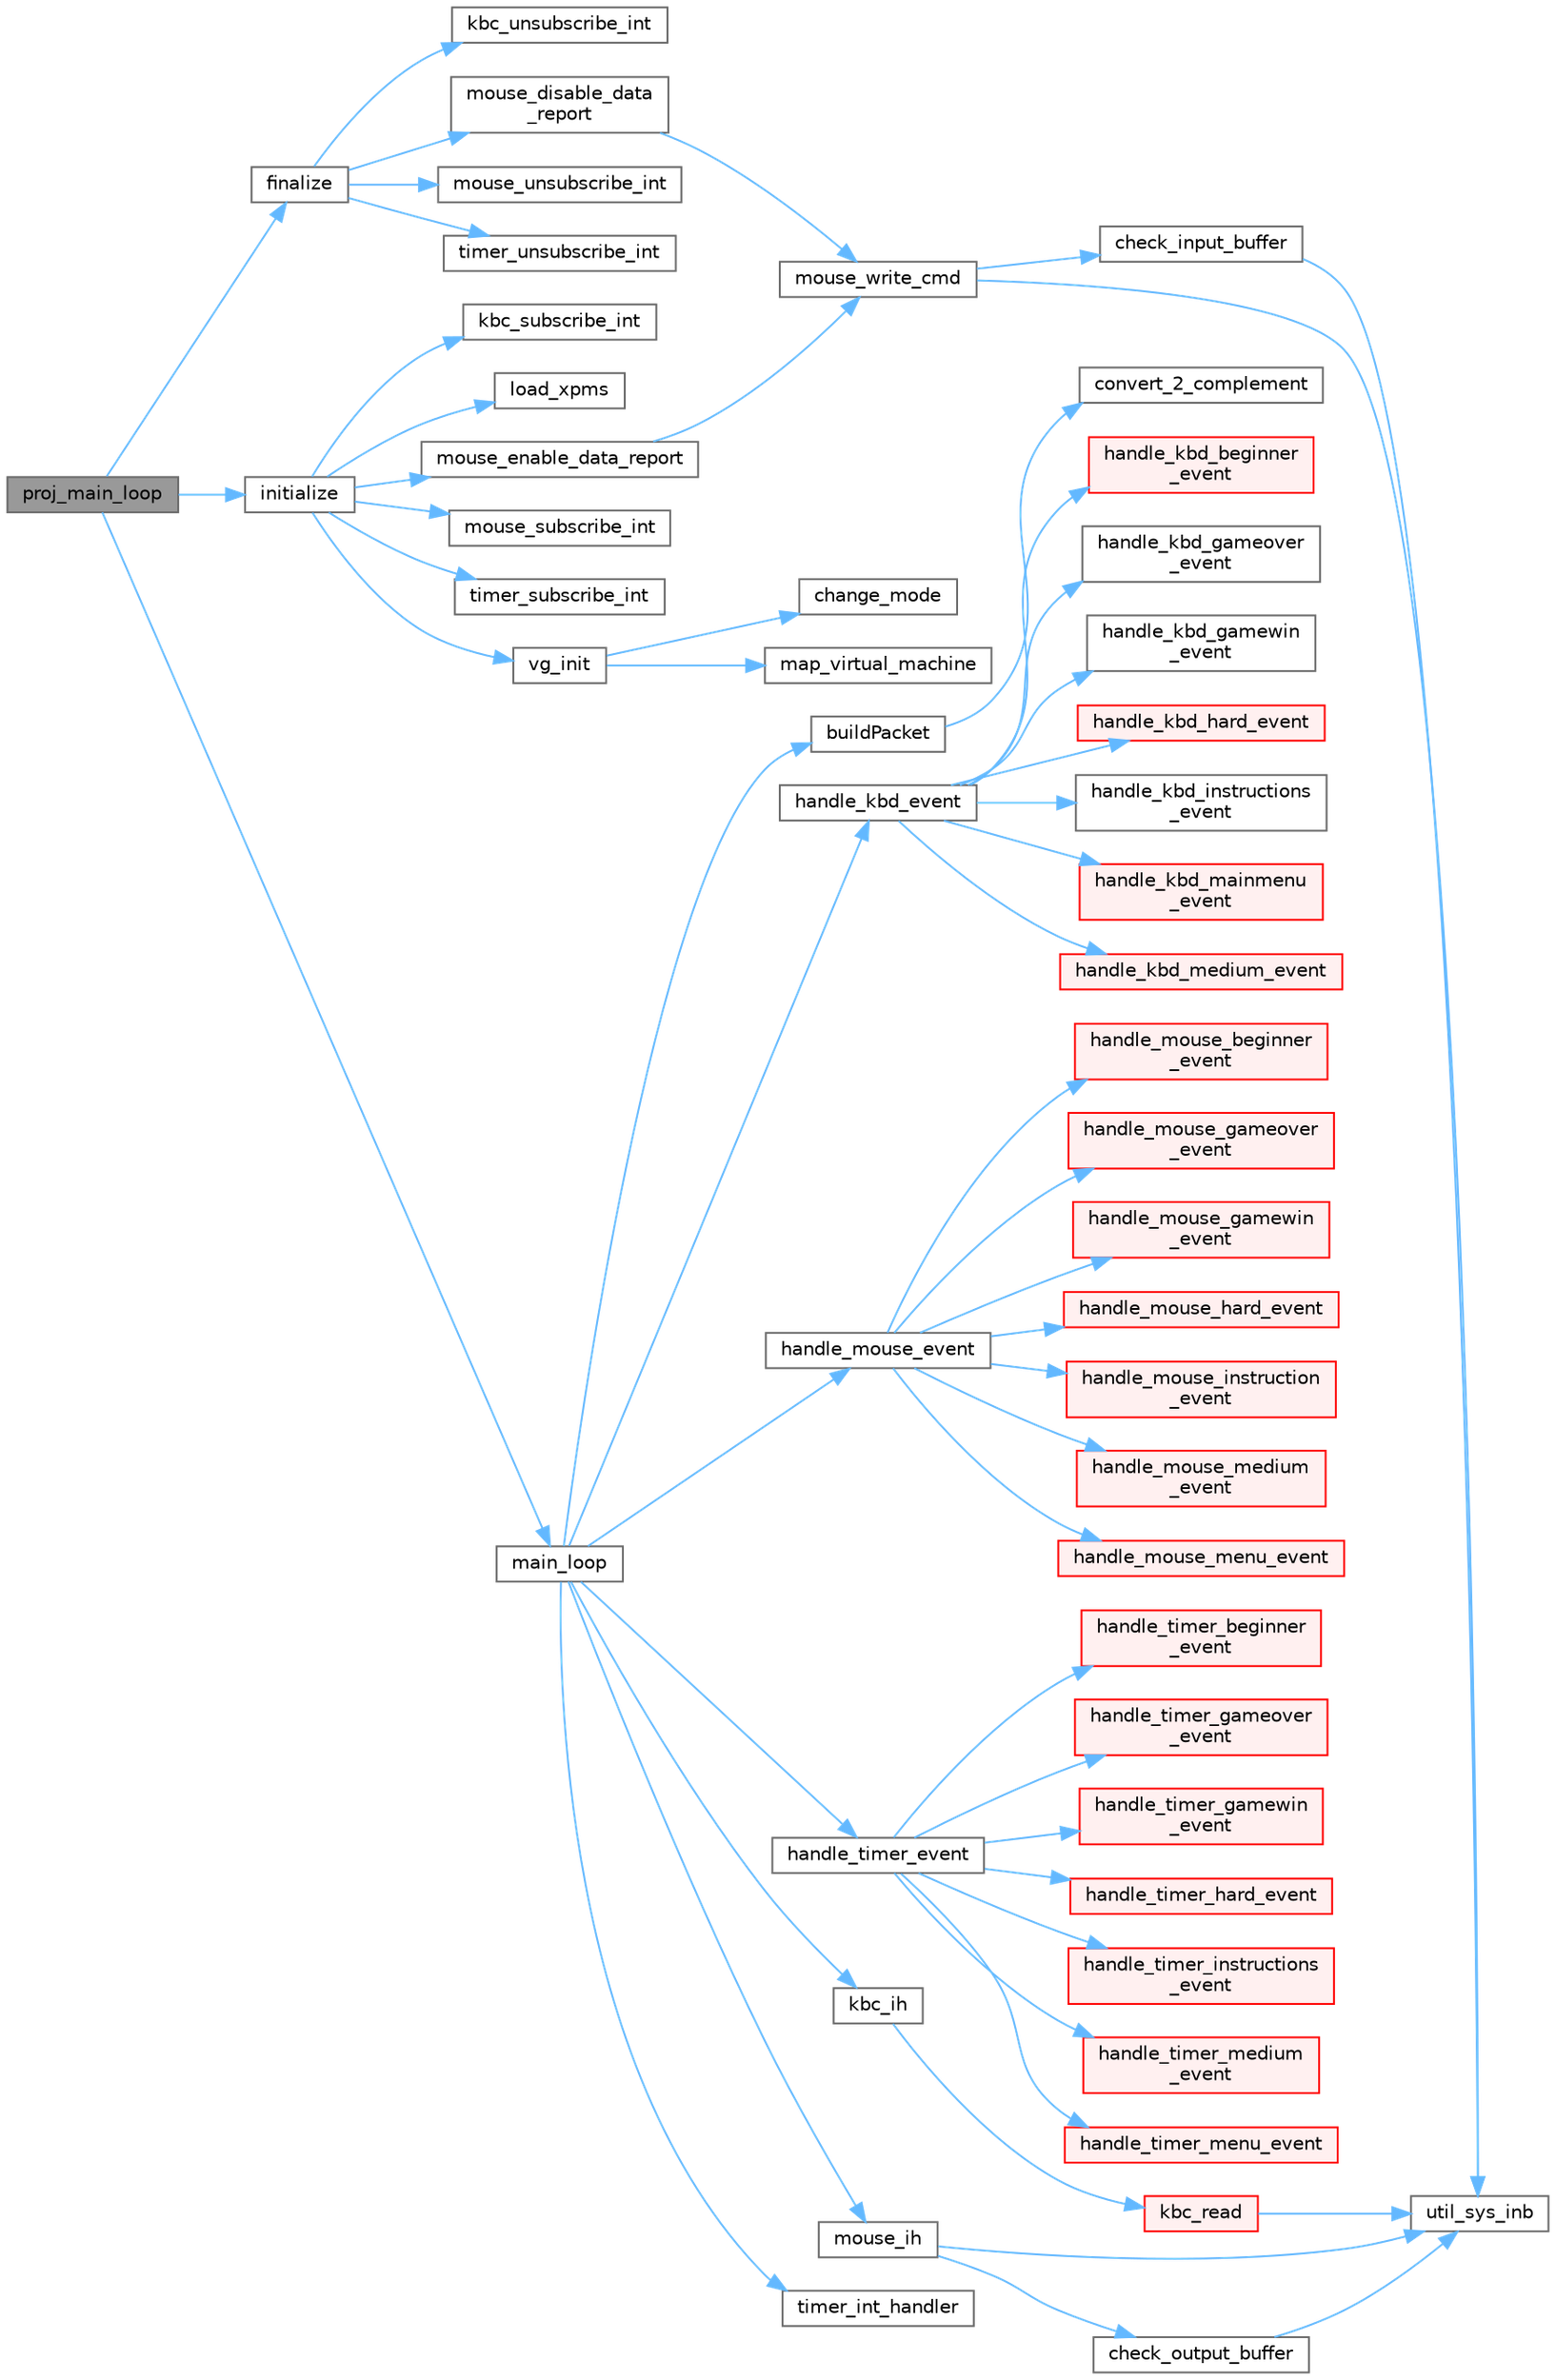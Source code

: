 digraph "proj_main_loop"
{
 // LATEX_PDF_SIZE
  bgcolor="transparent";
  edge [fontname=Helvetica,fontsize=10,labelfontname=Helvetica,labelfontsize=10];
  node [fontname=Helvetica,fontsize=10,shape=box,height=0.2,width=0.4];
  rankdir="LR";
  Node1 [label="proj_main_loop",height=0.2,width=0.4,color="gray40", fillcolor="grey60", style="filled", fontcolor="black",tooltip=" "];
  Node1 -> Node2 [color="steelblue1",style="solid"];
  Node2 [label="finalize",height=0.2,width=0.4,color="grey40", fillcolor="white", style="filled",URL="$int__manager_8c.html#afaf9296ec5f119629e57f458f207ae0c",tooltip="Finalizes the system."];
  Node2 -> Node3 [color="steelblue1",style="solid"];
  Node3 [label="kbc_unsubscribe_int",height=0.2,width=0.4,color="grey40", fillcolor="white", style="filled",URL="$kbc_8c.html#a1102381e6a9e876e05dd78c58ccb5673",tooltip="This function unsubscribes keyboard interrupts."];
  Node2 -> Node4 [color="steelblue1",style="solid"];
  Node4 [label="mouse_disable_data\l_report",height=0.2,width=0.4,color="grey40", fillcolor="white", style="filled",URL="$mouse_8c.html#a96841fd4b45902aa9e1124a8b1814e3b",tooltip="This function disables data reporting from the mouse device by sending the appropriate command to the..."];
  Node4 -> Node5 [color="steelblue1",style="solid"];
  Node5 [label="mouse_write_cmd",height=0.2,width=0.4,color="grey40", fillcolor="white", style="filled",URL="$mouse_8c.html#ade314a04247b0f06b713297da4978e7b",tooltip="This function writes a command to the mouse and retrieves the response from the mouse device."];
  Node5 -> Node6 [color="steelblue1",style="solid"];
  Node6 [label="check_input_buffer",height=0.2,width=0.4,color="grey40", fillcolor="white", style="filled",URL="$mouse_8c.html#aace521da31210ae7d184da0bb7fe10ea",tooltip="This function checks the mouse input buffer."];
  Node6 -> Node7 [color="steelblue1",style="solid"];
  Node7 [label="util_sys_inb",height=0.2,width=0.4,color="grey40", fillcolor="white", style="filled",URL="$utils_8c.html#a79a031a8611f5b2d6afa4158e92b0fb4",tooltip=" "];
  Node5 -> Node7 [color="steelblue1",style="solid"];
  Node2 -> Node8 [color="steelblue1",style="solid"];
  Node8 [label="mouse_unsubscribe_int",height=0.2,width=0.4,color="grey40", fillcolor="white", style="filled",URL="$mouse_8c.html#a685ad2706aca36d9869a30a19b9f446a",tooltip="This function unsubscribes mouse interrupts."];
  Node2 -> Node9 [color="steelblue1",style="solid"];
  Node9 [label="timer_unsubscribe_int",height=0.2,width=0.4,color="grey40", fillcolor="white", style="filled",URL="$group__timer.html#gafabd21de449be154dd65d5fdb2d8045d",tooltip="Unsubscribes Timer 0 interrupts."];
  Node1 -> Node10 [color="steelblue1",style="solid"];
  Node10 [label="initialize",height=0.2,width=0.4,color="grey40", fillcolor="white", style="filled",URL="$int__manager_8c.html#ac4ae186b48f33686d93c72b9160a2afb",tooltip="Initializes the system and sets up the necessary interrupts and devices."];
  Node10 -> Node11 [color="steelblue1",style="solid"];
  Node11 [label="kbc_subscribe_int",height=0.2,width=0.4,color="grey40", fillcolor="white", style="filled",URL="$kbc_8c.html#a02884ada1971dbade466081413210b18",tooltip="This function subscribes keyboard interrupts with policies REENABLE and EXCLUSIVE."];
  Node10 -> Node12 [color="steelblue1",style="solid"];
  Node12 [label="load_xpms",height=0.2,width=0.4,color="grey40", fillcolor="white", style="filled",URL="$display_8c.html#a27e9eebf45e82d55ef8bed8f46b6a8c4",tooltip="This function loads various XPM images into memory. Each XPM image is loaded using the 'xpm_load' fun..."];
  Node10 -> Node13 [color="steelblue1",style="solid"];
  Node13 [label="mouse_enable_data_report",height=0.2,width=0.4,color="grey40", fillcolor="white", style="filled",URL="$mouse_8c.html#a74456022e2b29fbc3741dc59bd5033be",tooltip="This function enables data reporting from the mouse by sending the appropriate command to the mouse."];
  Node13 -> Node5 [color="steelblue1",style="solid"];
  Node10 -> Node14 [color="steelblue1",style="solid"];
  Node14 [label="mouse_subscribe_int",height=0.2,width=0.4,color="grey40", fillcolor="white", style="filled",URL="$mouse_8c.html#a9da18257ff113b686bb826d154bfaa87",tooltip="This function uses irq_setpolicy to configure mouse interrupts."];
  Node10 -> Node15 [color="steelblue1",style="solid"];
  Node15 [label="timer_subscribe_int",height=0.2,width=0.4,color="grey40", fillcolor="white", style="filled",URL="$group__timer.html#gac57a7e1140a7e00ad95ac5488d2a671b",tooltip="Subscribes and enables Timer 0 interrupts."];
  Node10 -> Node16 [color="steelblue1",style="solid"];
  Node16 [label="vg_init",height=0.2,width=0.4,color="grey40", fillcolor="white", style="filled",URL="$video_8c.html#afa0e432c3ebeefc29a59abc4d22918df",tooltip="This funtion initiates graphics mode (GUI instead of CLI)"];
  Node16 -> Node17 [color="steelblue1",style="solid"];
  Node17 [label="change_mode",height=0.2,width=0.4,color="grey40", fillcolor="white", style="filled",URL="$video_8c.html#a8ee27bbdd4250f2a8fa20c0e4dd6f637",tooltip="This funtion changes graphics mode."];
  Node16 -> Node18 [color="steelblue1",style="solid"];
  Node18 [label="map_virtual_machine",height=0.2,width=0.4,color="grey40", fillcolor="white", style="filled",URL="$video_8c.html#a5039f31e1c6f4e58d9c42fff7c1f7e84",tooltip="This function allocates memomry necessary for the graphics and maps it in an array."];
  Node1 -> Node19 [color="steelblue1",style="solid"];
  Node19 [label="main_loop",height=0.2,width=0.4,color="grey40", fillcolor="white", style="filled",URL="$int__manager_8c.html#a24285aea4a27f96c321b2628788e9a57",tooltip="Main loop of the system. This function enters the main loop of the system and continuously waits for ..."];
  Node19 -> Node20 [color="steelblue1",style="solid"];
  Node20 [label="buildPacket",height=0.2,width=0.4,color="grey40", fillcolor="white", style="filled",URL="$mouse_8c.html#afa1d830593e339e7f2e4c98bbffd20ff",tooltip="When mouse packet array has stored all the necessary bytes this functions interprets it and updates m..."];
  Node20 -> Node21 [color="steelblue1",style="solid"];
  Node21 [label="convert_2_complement",height=0.2,width=0.4,color="grey40", fillcolor="white", style="filled",URL="$mouse_8c.html#aab419752e6dafdebf819c7c65397bf34",tooltip=" "];
  Node19 -> Node22 [color="steelblue1",style="solid"];
  Node22 [label="handle_kbd_event",height=0.2,width=0.4,color="grey40", fillcolor="white", style="filled",URL="$kbc__event__handler_8c.html#a8f953f3d6c73d1b602907e7e4a2426e8",tooltip="This function handles keyboard events by dispatching them to the appropriate event handler based on t..."];
  Node22 -> Node23 [color="steelblue1",style="solid"];
  Node23 [label="handle_kbd_beginner\l_event",height=0.2,width=0.4,color="red", fillcolor="#FFF0F0", style="filled",URL="$kbc__event__handler_8c.html#a7b16a1fb4b10b626ebb39a9cddf2c4de",tooltip="This function handles keyboard events specific to the beginner state."];
  Node22 -> Node32 [color="steelblue1",style="solid"];
  Node32 [label="handle_kbd_gameover\l_event",height=0.2,width=0.4,color="grey40", fillcolor="white", style="filled",URL="$kbc__event__handler_8c.html#a74dfb5b1d76c1b327d4c55426d005a86",tooltip="This function handles the keyboard event when the game is over."];
  Node22 -> Node33 [color="steelblue1",style="solid"];
  Node33 [label="handle_kbd_gamewin\l_event",height=0.2,width=0.4,color="grey40", fillcolor="white", style="filled",URL="$kbc__event__handler_8c.html#a446479ec1377e99387108b1b6e1d6c5a",tooltip="This function handles the keyboard event when the game is won."];
  Node22 -> Node34 [color="steelblue1",style="solid"];
  Node34 [label="handle_kbd_hard_event",height=0.2,width=0.4,color="red", fillcolor="#FFF0F0", style="filled",URL="$kbc__event__handler_8c.html#a4023b521e078754c8859578d55e62254",tooltip="This function handles keyboard events specific to the hard state."];
  Node22 -> Node41 [color="steelblue1",style="solid"];
  Node41 [label="handle_kbd_instructions\l_event",height=0.2,width=0.4,color="grey40", fillcolor="white", style="filled",URL="$kbc__event__handler_8c.html#accf1db69517e762b64b7af27b8b06628",tooltip="This function handles keyboard events specific to the instructions state."];
  Node22 -> Node42 [color="steelblue1",style="solid"];
  Node42 [label="handle_kbd_mainmenu\l_event",height=0.2,width=0.4,color="red", fillcolor="#FFF0F0", style="filled",URL="$kbc__event__handler_8c.html#a5f0d2b60b707a74cc3db0fe3a7441fb8",tooltip="This function handles keyboard events specific to the main menu state."];
  Node22 -> Node55 [color="steelblue1",style="solid"];
  Node55 [label="handle_kbd_medium_event",height=0.2,width=0.4,color="red", fillcolor="#FFF0F0", style="filled",URL="$kbc__event__handler_8c.html#a6251bb316a8a74095d477b95b3381923",tooltip="This function handles keyboard events specific to the medium state."];
  Node19 -> Node62 [color="steelblue1",style="solid"];
  Node62 [label="handle_mouse_event",height=0.2,width=0.4,color="grey40", fillcolor="white", style="filled",URL="$mouse__event__handler_8c.html#a2b4320aed33d44e042e51170d7ab66f3",tooltip="This function handles mouse events based on the current program state."];
  Node62 -> Node63 [color="steelblue1",style="solid"];
  Node63 [label="handle_mouse_beginner\l_event",height=0.2,width=0.4,color="red", fillcolor="#FFF0F0", style="filled",URL="$mouse__event__handler_8c.html#a5142c6ed46abfbb64306fd6ea9e6dff4",tooltip="This function handles the mouse event that occurs in the beginner game mode."];
  Node62 -> Node69 [color="steelblue1",style="solid"];
  Node69 [label="handle_mouse_gameover\l_event",height=0.2,width=0.4,color="red", fillcolor="#FFF0F0", style="filled",URL="$mouse__event__handler_8c.html#a202fe047988c50024344c58a0a02af1e",tooltip="This function handles the mouse event that occurs in the game over state."];
  Node62 -> Node71 [color="steelblue1",style="solid"];
  Node71 [label="handle_mouse_gamewin\l_event",height=0.2,width=0.4,color="red", fillcolor="#FFF0F0", style="filled",URL="$mouse__event__handler_8c.html#a3f5c1403abca024491c7d52e4a5008a5",tooltip="This function handles the mouse event that occurs in the game win state."];
  Node62 -> Node73 [color="steelblue1",style="solid"];
  Node73 [label="handle_mouse_hard_event",height=0.2,width=0.4,color="red", fillcolor="#FFF0F0", style="filled",URL="$mouse__event__handler_8c.html#a35b9963213ab414b29e79900673455a5",tooltip="This function handles the mouse event that occurs in the hard game mode."];
  Node62 -> Node76 [color="steelblue1",style="solid"];
  Node76 [label="handle_mouse_instruction\l_event",height=0.2,width=0.4,color="red", fillcolor="#FFF0F0", style="filled",URL="$mouse__event__handler_8c.html#acf0c71ac49f267b1eb53d3804573a297",tooltip="This function handles the mouse event that occurs in the instructions state."];
  Node62 -> Node77 [color="steelblue1",style="solid"];
  Node77 [label="handle_mouse_medium\l_event",height=0.2,width=0.4,color="red", fillcolor="#FFF0F0", style="filled",URL="$mouse__event__handler_8c.html#a8ea88ecba779635e9f2118f8e29436b0",tooltip="This function handles the mouse event that occurs in the medium game mode."];
  Node62 -> Node80 [color="steelblue1",style="solid"];
  Node80 [label="handle_mouse_menu_event",height=0.2,width=0.4,color="red", fillcolor="#FFF0F0", style="filled",URL="$mouse__event__handler_8c.html#a0947840da77c1d2b1280d5ada3ed4293",tooltip="This function handles mouse events specifically in the \"MAIN_MENU\" state."];
  Node19 -> Node82 [color="steelblue1",style="solid"];
  Node82 [label="handle_timer_event",height=0.2,width=0.4,color="grey40", fillcolor="white", style="filled",URL="$timer__event__handler_8c.html#af11116ed560ac78b44861167288f492c",tooltip="This function handles timer events."];
  Node82 -> Node83 [color="steelblue1",style="solid"];
  Node83 [label="handle_timer_beginner\l_event",height=0.2,width=0.4,color="red", fillcolor="#FFF0F0", style="filled",URL="$timer__event__handler_8c.html#a8106261cef7f0c9feb4ebd2379fc32e6",tooltip="This function updates the game state and performs necessary actions based on the timer event during b..."];
  Node82 -> Node97 [color="steelblue1",style="solid"];
  Node97 [label="handle_timer_gameover\l_event",height=0.2,width=0.4,color="red", fillcolor="#FFF0F0", style="filled",URL="$timer__event__handler_8c.html#a02ff713b20cb36ebdc14c02b8003a374",tooltip="This function updates the game state and performs necessary actions based on the timer event when the..."];
  Node82 -> Node101 [color="steelblue1",style="solid"];
  Node101 [label="handle_timer_gamewin\l_event",height=0.2,width=0.4,color="red", fillcolor="#FFF0F0", style="filled",URL="$timer__event__handler_8c.html#a955843ddc25192b0d7a2cc24ae0b69f8",tooltip="This function updates the game state and performs necessary actions based on the timer event when the..."];
  Node82 -> Node104 [color="steelblue1",style="solid"];
  Node104 [label="handle_timer_hard_event",height=0.2,width=0.4,color="red", fillcolor="#FFF0F0", style="filled",URL="$timer__event__handler_8c.html#a32fd80487b166dcfae4866b4b5d53676",tooltip="This function updates the game state and performs necessary actions based on the timer event during h..."];
  Node82 -> Node109 [color="steelblue1",style="solid"];
  Node109 [label="handle_timer_instructions\l_event",height=0.2,width=0.4,color="red", fillcolor="#FFF0F0", style="filled",URL="$timer__event__handler_8c.html#a0413a4439fdbb8afc336478f9fa96482",tooltip="This function handles timer events in the \"INSTRUCTIONS\" state."];
  Node82 -> Node112 [color="steelblue1",style="solid"];
  Node112 [label="handle_timer_medium\l_event",height=0.2,width=0.4,color="red", fillcolor="#FFF0F0", style="filled",URL="$timer__event__handler_8c.html#abb32705f822ab136d26b5ad9fd97885a",tooltip="This function updates the game state and performs necessary actions based on the timer event during m..."];
  Node82 -> Node117 [color="steelblue1",style="solid"];
  Node117 [label="handle_timer_menu_event",height=0.2,width=0.4,color="red", fillcolor="#FFF0F0", style="filled",URL="$timer__event__handler_8c.html#aa048f34f3e38cdd76ac0a982f9cd8663",tooltip="This function handles timer events in the \"MAIN_MENU\" state."];
  Node19 -> Node120 [color="steelblue1",style="solid"];
  Node120 [label="kbc_ih",height=0.2,width=0.4,color="grey40", fillcolor="white", style="filled",URL="$kbc_8c.html#aea970a154161a35f6894898a092ed70a",tooltip="Keyboard's interrupt handler."];
  Node120 -> Node121 [color="steelblue1",style="solid"];
  Node121 [label="kbc_read",height=0.2,width=0.4,color="red", fillcolor="#FFF0F0", style="filled",URL="$kbc_8c.html#aef6ef70e3fc1f34dfd977b3ac231b6c0",tooltip="This function reads the status of the KBC more completely."];
  Node121 -> Node7 [color="steelblue1",style="solid"];
  Node19 -> Node124 [color="steelblue1",style="solid"];
  Node124 [label="mouse_ih",height=0.2,width=0.4,color="grey40", fillcolor="white", style="filled",URL="$mouse_8c.html#a210374b50462acdedab00df64d5cea3c",tooltip="Mouse's input handler."];
  Node124 -> Node125 [color="steelblue1",style="solid"];
  Node125 [label="check_output_buffer",height=0.2,width=0.4,color="grey40", fillcolor="white", style="filled",URL="$mouse_8c.html#a20d184ea01a7a04b946c79c19d5c4ca7",tooltip="This function checks the mouse output buffer."];
  Node125 -> Node7 [color="steelblue1",style="solid"];
  Node124 -> Node7 [color="steelblue1",style="solid"];
  Node19 -> Node126 [color="steelblue1",style="solid"];
  Node126 [label="timer_int_handler",height=0.2,width=0.4,color="grey40", fillcolor="white", style="filled",URL="$group__timer.html#ga91a2072306c68353712a6b771287dc2c",tooltip="Timer 0 interrupt handler."];
}
